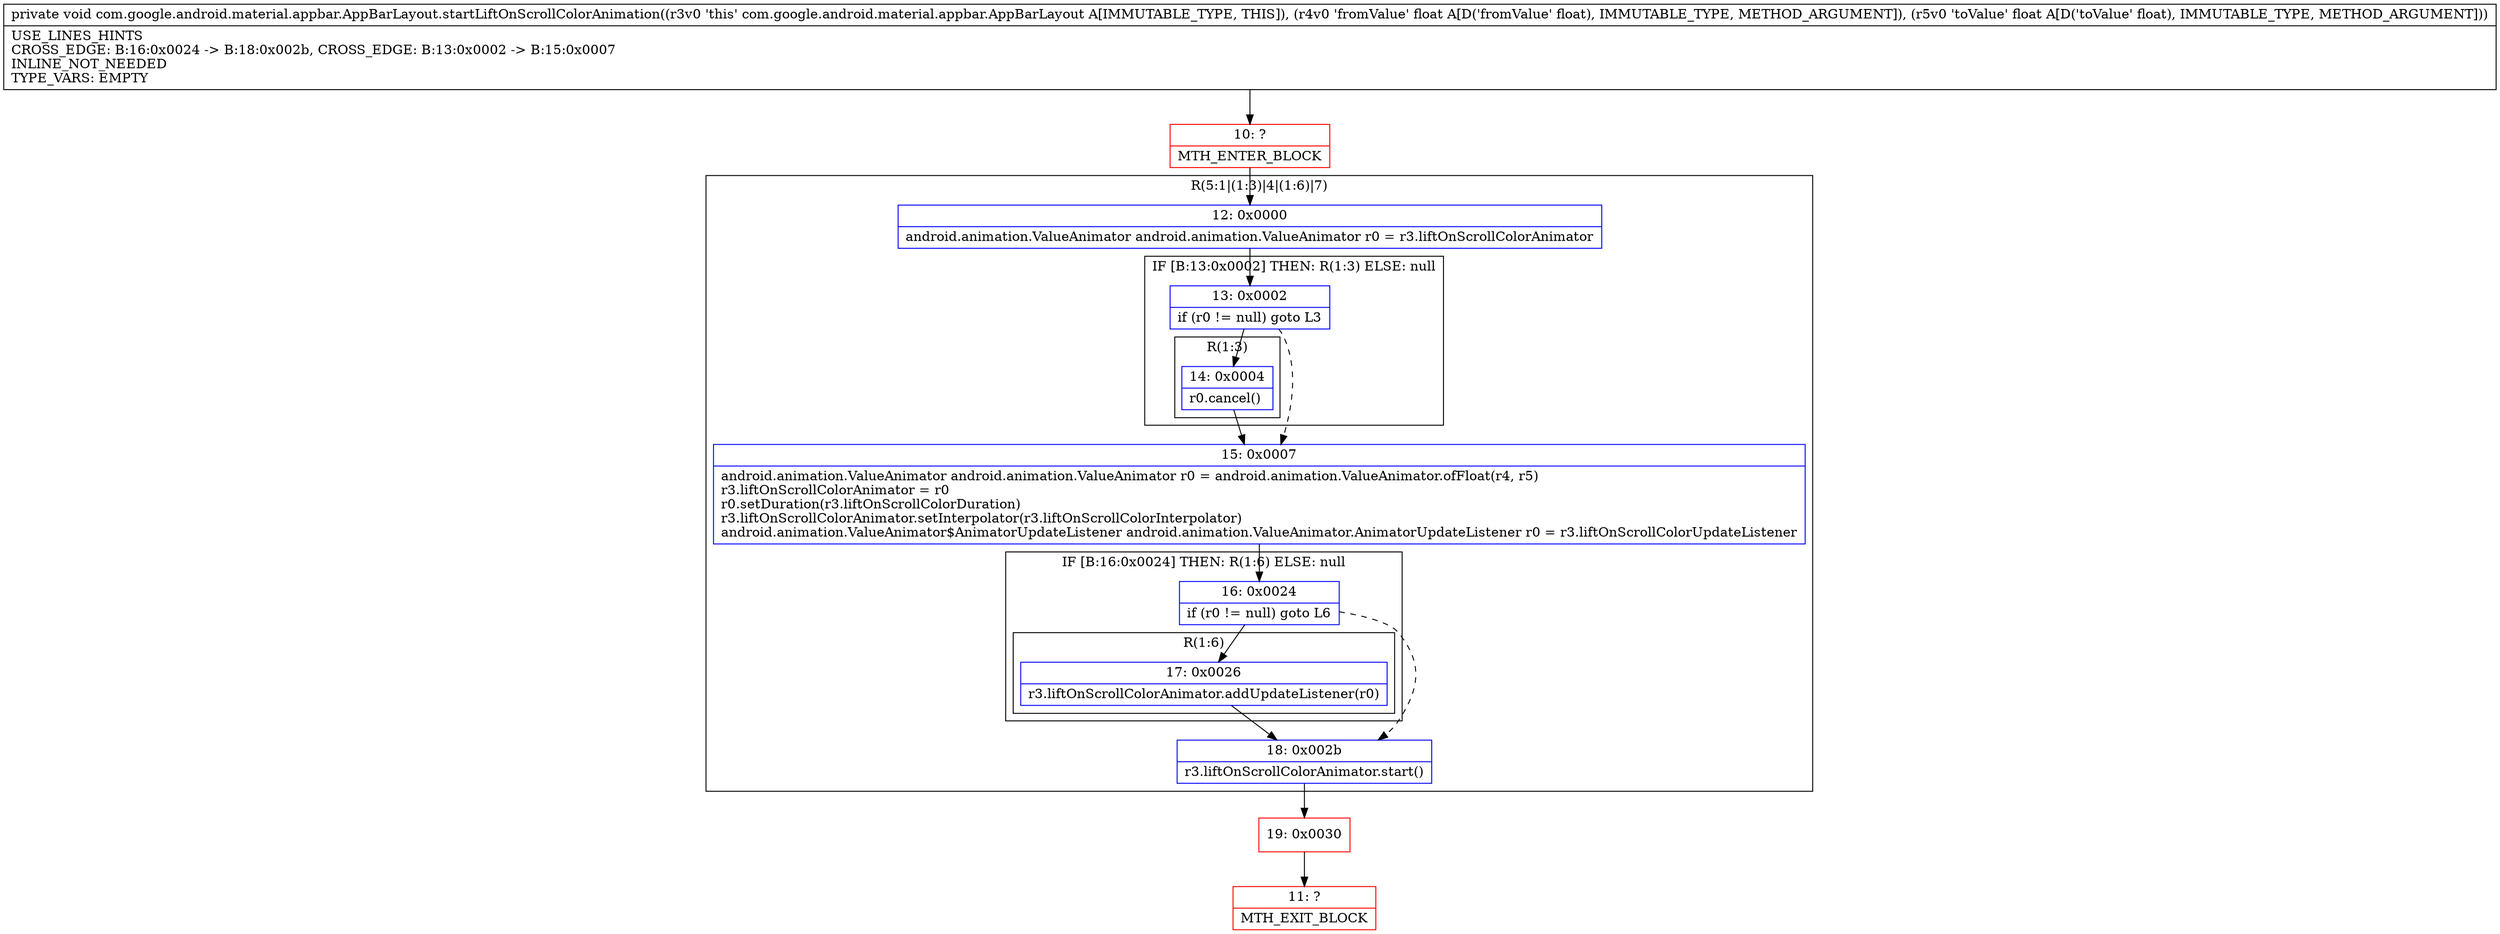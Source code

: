 digraph "CFG forcom.google.android.material.appbar.AppBarLayout.startLiftOnScrollColorAnimation(FF)V" {
subgraph cluster_Region_1537786489 {
label = "R(5:1|(1:3)|4|(1:6)|7)";
node [shape=record,color=blue];
Node_12 [shape=record,label="{12\:\ 0x0000|android.animation.ValueAnimator android.animation.ValueAnimator r0 = r3.liftOnScrollColorAnimator\l}"];
subgraph cluster_IfRegion_1729090730 {
label = "IF [B:13:0x0002] THEN: R(1:3) ELSE: null";
node [shape=record,color=blue];
Node_13 [shape=record,label="{13\:\ 0x0002|if (r0 != null) goto L3\l}"];
subgraph cluster_Region_1289667027 {
label = "R(1:3)";
node [shape=record,color=blue];
Node_14 [shape=record,label="{14\:\ 0x0004|r0.cancel()\l}"];
}
}
Node_15 [shape=record,label="{15\:\ 0x0007|android.animation.ValueAnimator android.animation.ValueAnimator r0 = android.animation.ValueAnimator.ofFloat(r4, r5)\lr3.liftOnScrollColorAnimator = r0\lr0.setDuration(r3.liftOnScrollColorDuration)\lr3.liftOnScrollColorAnimator.setInterpolator(r3.liftOnScrollColorInterpolator)\landroid.animation.ValueAnimator$AnimatorUpdateListener android.animation.ValueAnimator.AnimatorUpdateListener r0 = r3.liftOnScrollColorUpdateListener\l}"];
subgraph cluster_IfRegion_1433438870 {
label = "IF [B:16:0x0024] THEN: R(1:6) ELSE: null";
node [shape=record,color=blue];
Node_16 [shape=record,label="{16\:\ 0x0024|if (r0 != null) goto L6\l}"];
subgraph cluster_Region_1213608267 {
label = "R(1:6)";
node [shape=record,color=blue];
Node_17 [shape=record,label="{17\:\ 0x0026|r3.liftOnScrollColorAnimator.addUpdateListener(r0)\l}"];
}
}
Node_18 [shape=record,label="{18\:\ 0x002b|r3.liftOnScrollColorAnimator.start()\l}"];
}
Node_10 [shape=record,color=red,label="{10\:\ ?|MTH_ENTER_BLOCK\l}"];
Node_19 [shape=record,color=red,label="{19\:\ 0x0030}"];
Node_11 [shape=record,color=red,label="{11\:\ ?|MTH_EXIT_BLOCK\l}"];
MethodNode[shape=record,label="{private void com.google.android.material.appbar.AppBarLayout.startLiftOnScrollColorAnimation((r3v0 'this' com.google.android.material.appbar.AppBarLayout A[IMMUTABLE_TYPE, THIS]), (r4v0 'fromValue' float A[D('fromValue' float), IMMUTABLE_TYPE, METHOD_ARGUMENT]), (r5v0 'toValue' float A[D('toValue' float), IMMUTABLE_TYPE, METHOD_ARGUMENT]))  | USE_LINES_HINTS\lCROSS_EDGE: B:16:0x0024 \-\> B:18:0x002b, CROSS_EDGE: B:13:0x0002 \-\> B:15:0x0007\lINLINE_NOT_NEEDED\lTYPE_VARS: EMPTY\l}"];
MethodNode -> Node_10;Node_12 -> Node_13;
Node_13 -> Node_14;
Node_13 -> Node_15[style=dashed];
Node_14 -> Node_15;
Node_15 -> Node_16;
Node_16 -> Node_17;
Node_16 -> Node_18[style=dashed];
Node_17 -> Node_18;
Node_18 -> Node_19;
Node_10 -> Node_12;
Node_19 -> Node_11;
}

